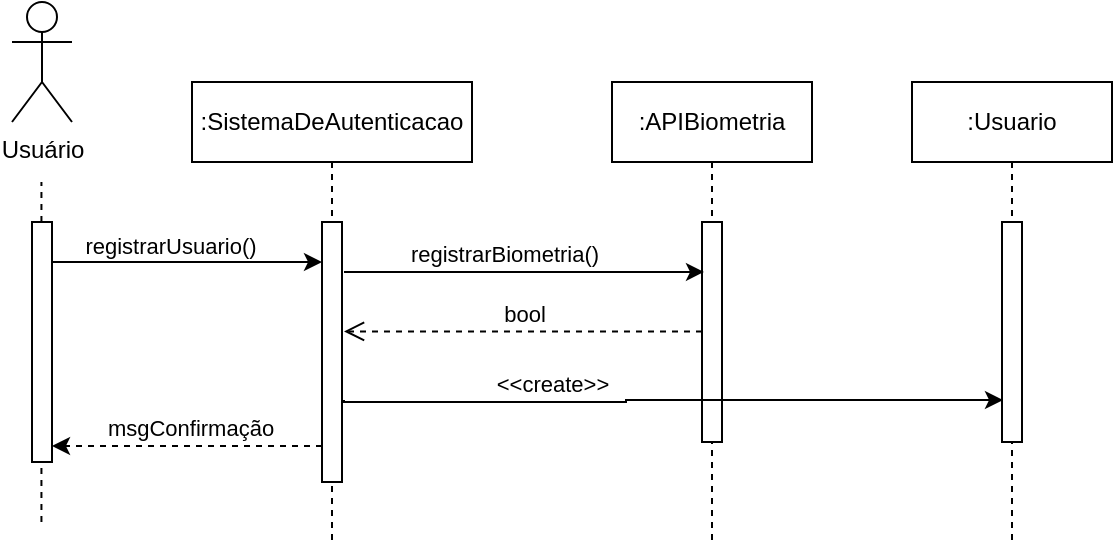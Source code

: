 <mxfile version="24.7.8">
  <diagram name="Page-1" id="2YBvvXClWsGukQMizWep">
    <mxGraphModel dx="656" dy="393" grid="1" gridSize="10" guides="1" tooltips="1" connect="1" arrows="1" fold="1" page="1" pageScale="1" pageWidth="850" pageHeight="1100" math="0" shadow="0">
      <root>
        <mxCell id="0" />
        <mxCell id="1" parent="0" />
        <mxCell id="aM9ryv3xv72pqoxQDRHE-1" value=":Usuario" style="shape=umlLifeline;perimeter=lifelinePerimeter;whiteSpace=wrap;html=1;container=0;dropTarget=0;collapsible=0;recursiveResize=0;outlineConnect=0;portConstraint=eastwest;newEdgeStyle={&quot;edgeStyle&quot;:&quot;elbowEdgeStyle&quot;,&quot;elbow&quot;:&quot;vertical&quot;,&quot;curved&quot;:0,&quot;rounded&quot;:0};" parent="1" vertex="1">
          <mxGeometry x="770" y="110" width="100" height="230" as="geometry" />
        </mxCell>
        <mxCell id="aM9ryv3xv72pqoxQDRHE-2" value="" style="html=1;points=[];perimeter=orthogonalPerimeter;outlineConnect=0;targetShapes=umlLifeline;portConstraint=eastwest;newEdgeStyle={&quot;edgeStyle&quot;:&quot;elbowEdgeStyle&quot;,&quot;elbow&quot;:&quot;vertical&quot;,&quot;curved&quot;:0,&quot;rounded&quot;:0};" parent="aM9ryv3xv72pqoxQDRHE-1" vertex="1">
          <mxGeometry x="45" y="70" width="10" height="110" as="geometry" />
        </mxCell>
        <mxCell id="368ryIqdzKqAlcXKy1S3-1" value="Usuário" style="shape=umlActor;verticalLabelPosition=bottom;verticalAlign=top;html=1;" vertex="1" parent="1">
          <mxGeometry x="320" y="70" width="30" height="60" as="geometry" />
        </mxCell>
        <mxCell id="368ryIqdzKqAlcXKy1S3-3" value="" style="endArrow=none;dashed=1;html=1;rounded=0;" edge="1" parent="1">
          <mxGeometry width="50" height="50" relative="1" as="geometry">
            <mxPoint x="334.72" y="330" as="sourcePoint" />
            <mxPoint x="334.72" y="160" as="targetPoint" />
          </mxGeometry>
        </mxCell>
        <mxCell id="368ryIqdzKqAlcXKy1S3-13" style="edgeStyle=orthogonalEdgeStyle;rounded=0;orthogonalLoop=1;jettySize=auto;html=1;curved=0;" edge="1" parent="1">
          <mxGeometry relative="1" as="geometry">
            <mxPoint x="340" y="200" as="sourcePoint" />
            <mxPoint x="475" y="200" as="targetPoint" />
            <Array as="points" />
          </mxGeometry>
        </mxCell>
        <mxCell id="368ryIqdzKqAlcXKy1S3-14" value="registrarUsuario()" style="edgeLabel;html=1;align=center;verticalAlign=middle;resizable=0;points=[];" vertex="1" connectable="0" parent="368ryIqdzKqAlcXKy1S3-13">
          <mxGeometry x="-0.128" y="1" relative="1" as="geometry">
            <mxPoint y="-7" as="offset" />
          </mxGeometry>
        </mxCell>
        <mxCell id="368ryIqdzKqAlcXKy1S3-2" value="" style="html=1;points=[[0,0,0,0,5],[0,1,0,0,-5],[1,0,0,0,5],[1,1,0,0,-5]];perimeter=orthogonalPerimeter;outlineConnect=0;targetShapes=umlLifeline;portConstraint=eastwest;newEdgeStyle={&quot;curved&quot;:0,&quot;rounded&quot;:0};" vertex="1" parent="1">
          <mxGeometry x="330" y="180" width="10" height="120" as="geometry" />
        </mxCell>
        <mxCell id="368ryIqdzKqAlcXKy1S3-6" value=":SistemaDeAutenticacao" style="shape=umlLifeline;perimeter=lifelinePerimeter;whiteSpace=wrap;html=1;container=1;dropTarget=0;collapsible=0;recursiveResize=0;outlineConnect=0;portConstraint=eastwest;newEdgeStyle={&quot;curved&quot;:0,&quot;rounded&quot;:0};" vertex="1" parent="1">
          <mxGeometry x="410" y="110" width="140" height="230" as="geometry" />
        </mxCell>
        <mxCell id="368ryIqdzKqAlcXKy1S3-7" value="" style="html=1;points=[[0,0,0,0,5],[0,1,0,0,-5],[1,0,0,0,5],[1,1,0,0,-5]];perimeter=orthogonalPerimeter;outlineConnect=0;targetShapes=umlLifeline;portConstraint=eastwest;newEdgeStyle={&quot;curved&quot;:0,&quot;rounded&quot;:0};" vertex="1" parent="368ryIqdzKqAlcXKy1S3-6">
          <mxGeometry x="65" y="70" width="10" height="130" as="geometry" />
        </mxCell>
        <mxCell id="368ryIqdzKqAlcXKy1S3-11" value=":APIBiometria" style="shape=umlLifeline;perimeter=lifelinePerimeter;whiteSpace=wrap;html=1;container=1;dropTarget=0;collapsible=0;recursiveResize=0;outlineConnect=0;portConstraint=eastwest;newEdgeStyle={&quot;curved&quot;:0,&quot;rounded&quot;:0};" vertex="1" parent="1">
          <mxGeometry x="620" y="110" width="100" height="230" as="geometry" />
        </mxCell>
        <mxCell id="368ryIqdzKqAlcXKy1S3-12" value="" style="html=1;points=[[0,0,0,0,5],[0,1,0,0,-5],[1,0,0,0,5],[1,1,0,0,-5]];perimeter=orthogonalPerimeter;outlineConnect=0;targetShapes=umlLifeline;portConstraint=eastwest;newEdgeStyle={&quot;curved&quot;:0,&quot;rounded&quot;:0};" vertex="1" parent="368ryIqdzKqAlcXKy1S3-11">
          <mxGeometry x="45" y="70" width="10" height="110" as="geometry" />
        </mxCell>
        <mxCell id="368ryIqdzKqAlcXKy1S3-15" style="edgeStyle=orthogonalEdgeStyle;rounded=0;orthogonalLoop=1;jettySize=auto;html=1;curved=0;entryX=0.5;entryY=0.227;entryDx=0;entryDy=0;entryPerimeter=0;" edge="1" parent="1">
          <mxGeometry relative="1" as="geometry">
            <mxPoint x="486" y="205" as="sourcePoint" />
            <mxPoint x="666.0" y="204.97" as="targetPoint" />
            <Array as="points" />
          </mxGeometry>
        </mxCell>
        <mxCell id="368ryIqdzKqAlcXKy1S3-16" value="registrarBiometria()" style="edgeLabel;html=1;align=center;verticalAlign=middle;resizable=0;points=[];" vertex="1" connectable="0" parent="368ryIqdzKqAlcXKy1S3-15">
          <mxGeometry x="-0.386" y="-2" relative="1" as="geometry">
            <mxPoint x="24" y="-11" as="offset" />
          </mxGeometry>
        </mxCell>
        <mxCell id="368ryIqdzKqAlcXKy1S3-18" value="" style="edgeStyle=orthogonalEdgeStyle;rounded=0;orthogonalLoop=1;jettySize=auto;html=1;curved=0;" edge="1" parent="1">
          <mxGeometry relative="1" as="geometry">
            <mxPoint x="486" y="269" as="sourcePoint" />
            <mxPoint x="815.5" y="269.0" as="targetPoint" />
            <Array as="points">
              <mxPoint x="627" y="270" />
              <mxPoint x="627" y="269" />
            </Array>
          </mxGeometry>
        </mxCell>
        <mxCell id="368ryIqdzKqAlcXKy1S3-19" value="&amp;lt;&amp;lt;create&amp;gt;&amp;gt;" style="edgeLabel;html=1;align=center;verticalAlign=middle;resizable=0;points=[];" vertex="1" connectable="0" parent="368ryIqdzKqAlcXKy1S3-18">
          <mxGeometry x="-0.024" y="2" relative="1" as="geometry">
            <mxPoint x="-56" y="-6" as="offset" />
          </mxGeometry>
        </mxCell>
        <mxCell id="368ryIqdzKqAlcXKy1S3-20" style="edgeStyle=orthogonalEdgeStyle;rounded=0;orthogonalLoop=1;jettySize=auto;html=1;curved=0;dashed=1;" edge="1" parent="1">
          <mxGeometry relative="1" as="geometry">
            <mxPoint x="475.0" y="292.0" as="sourcePoint" />
            <mxPoint x="340" y="292" as="targetPoint" />
            <Array as="points">
              <mxPoint x="440" y="292" />
              <mxPoint x="440" y="292" />
            </Array>
          </mxGeometry>
        </mxCell>
        <mxCell id="368ryIqdzKqAlcXKy1S3-21" value="msgConfirmação" style="edgeLabel;html=1;align=center;verticalAlign=middle;resizable=0;points=[];" vertex="1" connectable="0" parent="368ryIqdzKqAlcXKy1S3-20">
          <mxGeometry x="-0.128" y="1" relative="1" as="geometry">
            <mxPoint x="-7" y="-10" as="offset" />
          </mxGeometry>
        </mxCell>
        <mxCell id="368ryIqdzKqAlcXKy1S3-22" value="bool" style="html=1;verticalAlign=bottom;endArrow=open;dashed=1;endSize=8;curved=0;rounded=0;" edge="1" parent="1" source="368ryIqdzKqAlcXKy1S3-12">
          <mxGeometry relative="1" as="geometry">
            <mxPoint x="660" y="235" as="sourcePoint" />
            <mxPoint x="486" y="234.69" as="targetPoint" />
          </mxGeometry>
        </mxCell>
      </root>
    </mxGraphModel>
  </diagram>
</mxfile>
